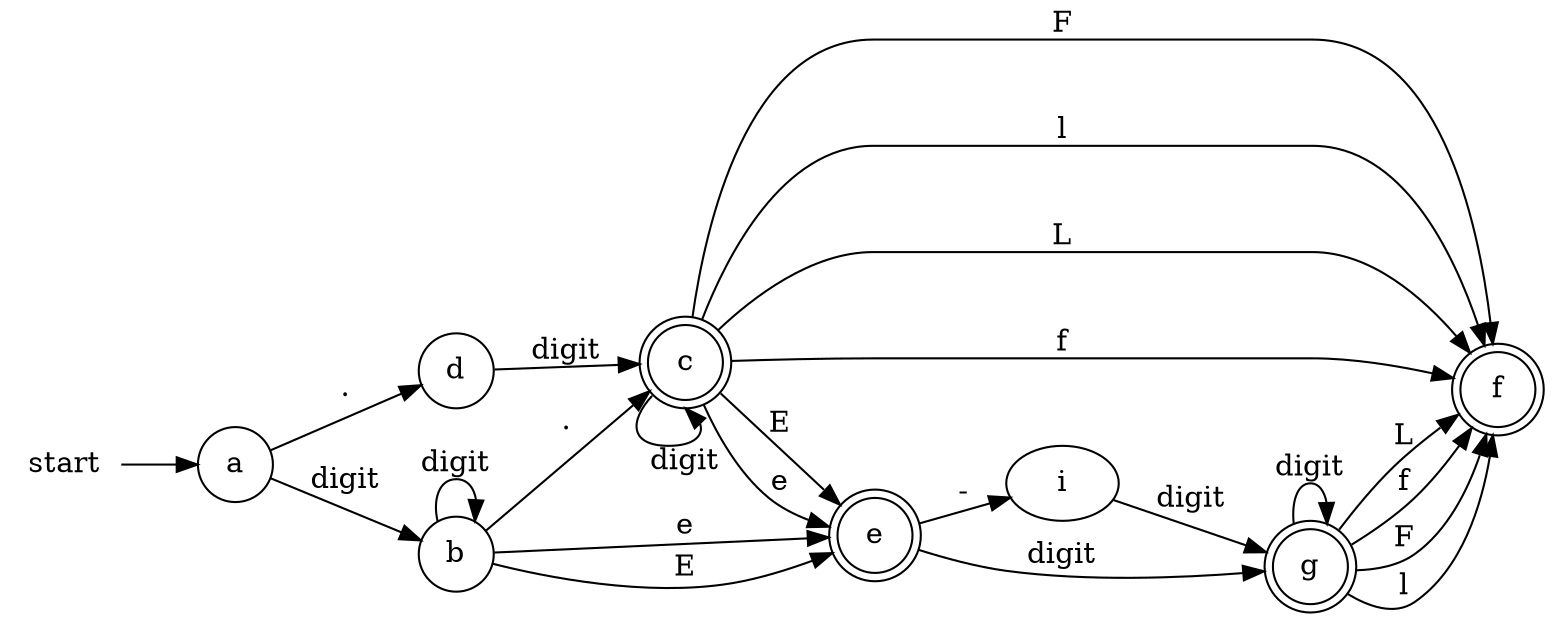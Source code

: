 //NFA for lang 1(0|1)*00(0|1)*
digraph G {
    rankdir=LR;
   shape=circle;
   start->a
   a ->b  [label="digit"];
   a ->d  [label="."];
   d ->c  [label="digit"];
   b->b [label="digit"];
   b->c [label="."];
   b->e [label="e"];
   b->e [label="E"];
   c->c [tailport=sw headport=s label="digit"]; 
   c->e [label="e"];
   c->e [label="E"];
   e->g [label="digit"];
   e->i [label="-"];
   i->g [label="digit"]
   g->g [label="digit"]
   g->f [label="f"];
   g->f [label="F"];
   g->f [label="l"];
   g->f [label="L"];
   c->f [label="f"];
   c->f [label="F"];
   c->f [label="l"];
   c->f [label="L"];


   a[shape=circle];
   b[shape=circle];
   c[shape=doublecircle];
   d[shape=circle];
   e[shape=doublecircle];
   f[shape=doublecircle];
   g[shape=doublecircle];
   start[shape=plaintext];
}
